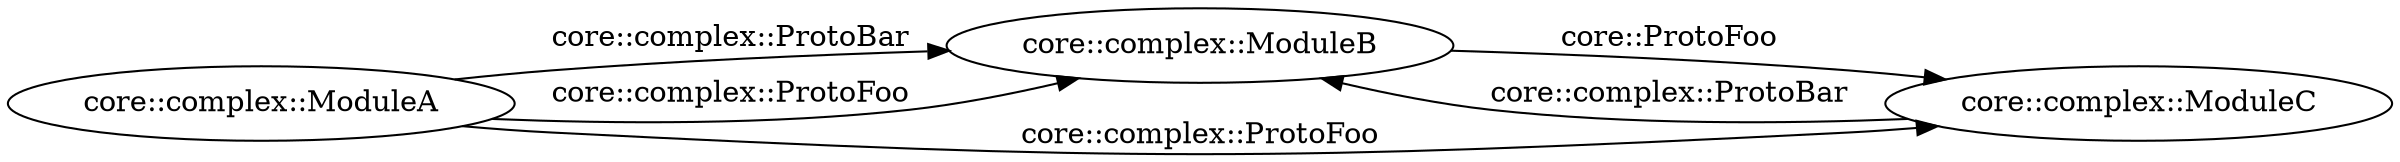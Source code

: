 // Your current OpalPilot configuration
digraph {
	rankdir=LR size="16,10"
	6610960966907304728 [label="core::complex::ModuleA"]
	8702193815191268374 [label="core::complex::ModuleB"]
	7278232758466969094 [label="core::complex::ModuleC"]
		6610960966907304728 -> 8702193815191268374 [label="core::complex::ProtoBar"]
		6610960966907304728 -> 8702193815191268374 [label="core::complex::ProtoFoo"]
		6610960966907304728 -> 7278232758466969094 [label="core::complex::ProtoFoo"]
		8702193815191268374 -> 7278232758466969094 [label="core::ProtoFoo"]
		7278232758466969094 -> 8702193815191268374 [label="core::complex::ProtoBar"]
}
